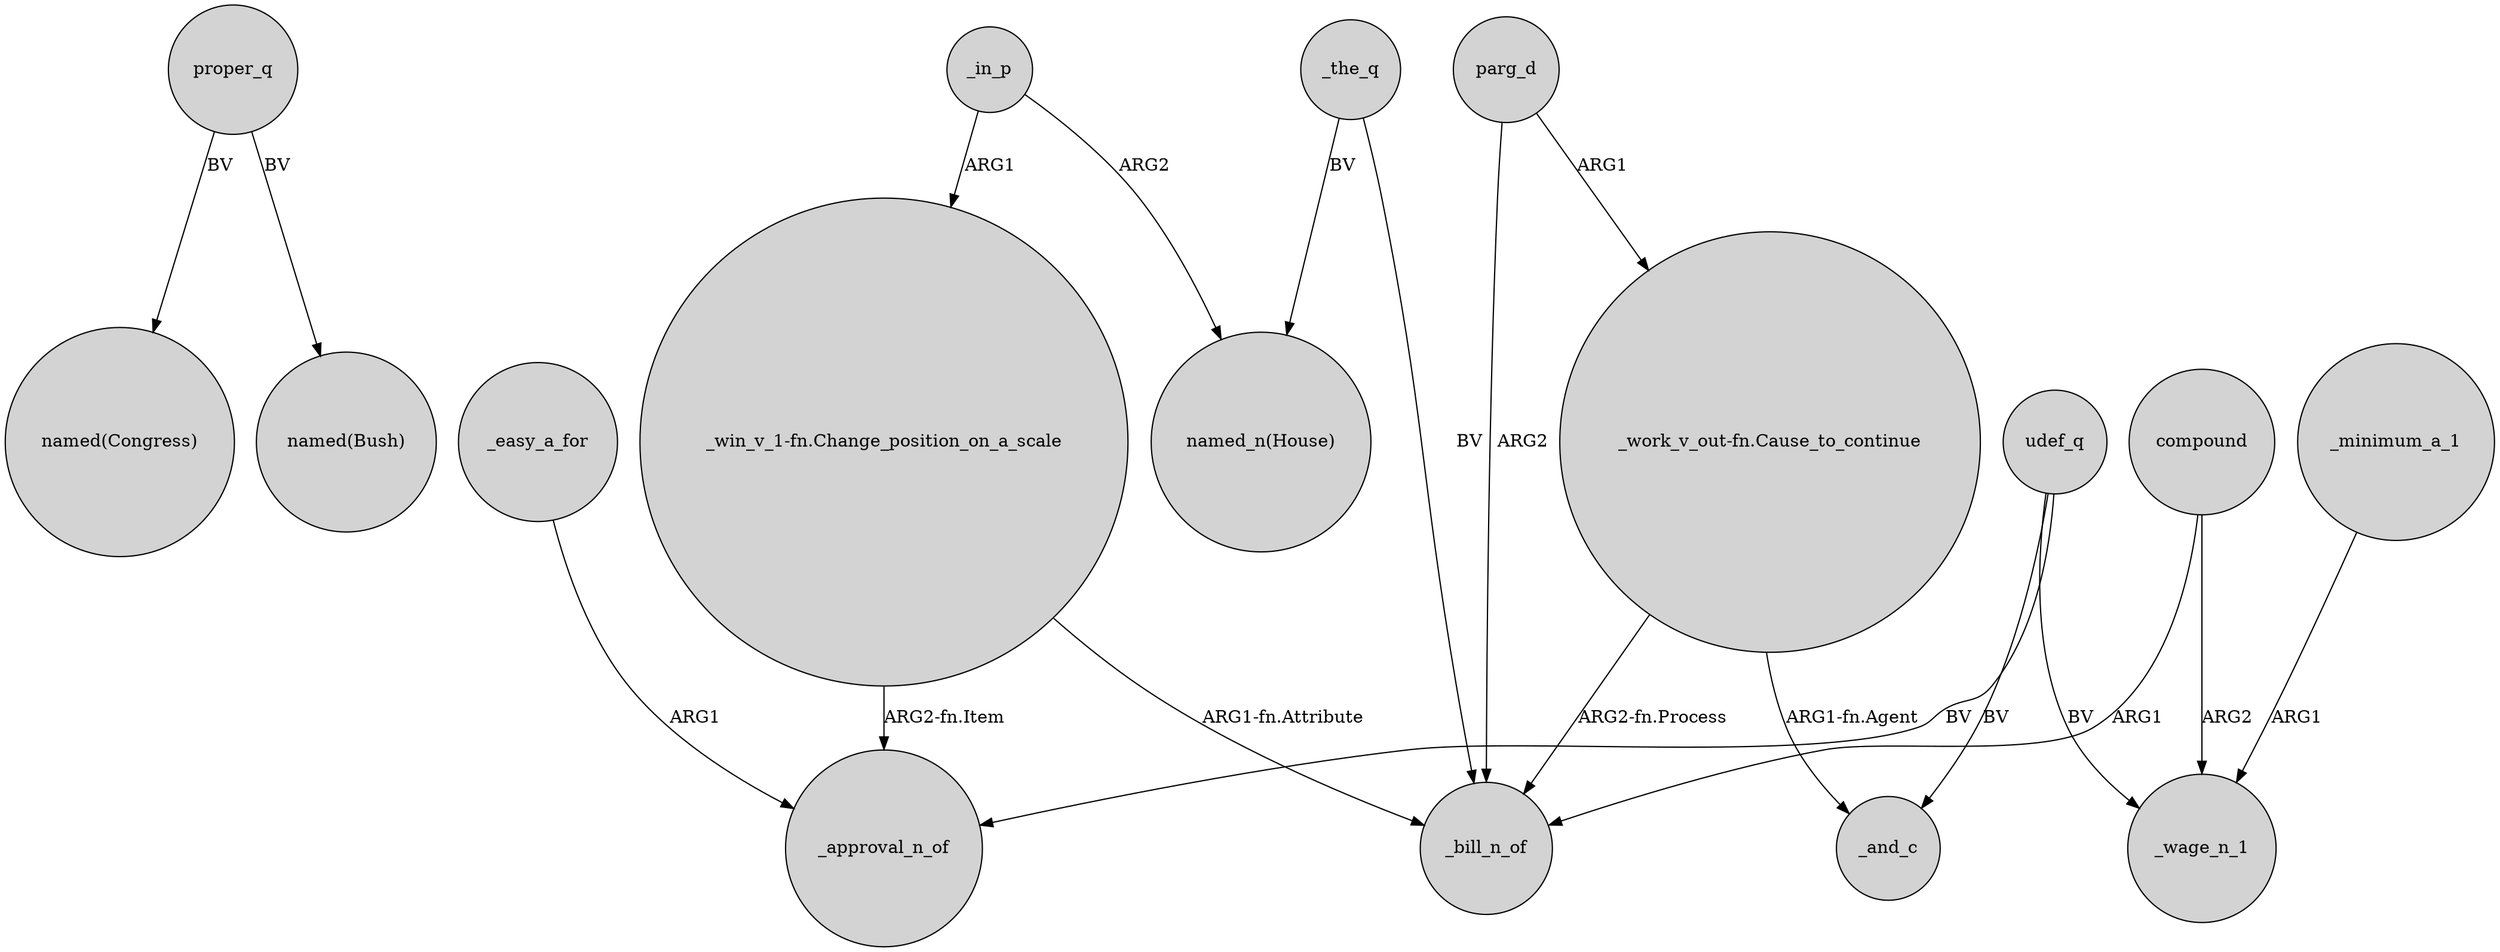 digraph {
	node [shape=circle style=filled]
	proper_q -> "named(Congress)" [label=BV]
	udef_q -> _approval_n_of [label=BV]
	_the_q -> _bill_n_of [label=BV]
	parg_d -> _bill_n_of [label=ARG2]
	_minimum_a_1 -> _wage_n_1 [label=ARG1]
	udef_q -> _and_c [label=BV]
	udef_q -> _wage_n_1 [label=BV]
	"_win_v_1-fn.Change_position_on_a_scale" -> _approval_n_of [label="ARG2-fn.Item"]
	"_work_v_out-fn.Cause_to_continue" -> _bill_n_of [label="ARG2-fn.Process"]
	proper_q -> "named(Bush)" [label=BV]
	_the_q -> "named_n(House)" [label=BV]
	_in_p -> "_win_v_1-fn.Change_position_on_a_scale" [label=ARG1]
	compound -> _wage_n_1 [label=ARG2]
	"_work_v_out-fn.Cause_to_continue" -> _and_c [label="ARG1-fn.Agent"]
	"_win_v_1-fn.Change_position_on_a_scale" -> _bill_n_of [label="ARG1-fn.Attribute"]
	compound -> _bill_n_of [label=ARG1]
	_in_p -> "named_n(House)" [label=ARG2]
	parg_d -> "_work_v_out-fn.Cause_to_continue" [label=ARG1]
	_easy_a_for -> _approval_n_of [label=ARG1]
}

